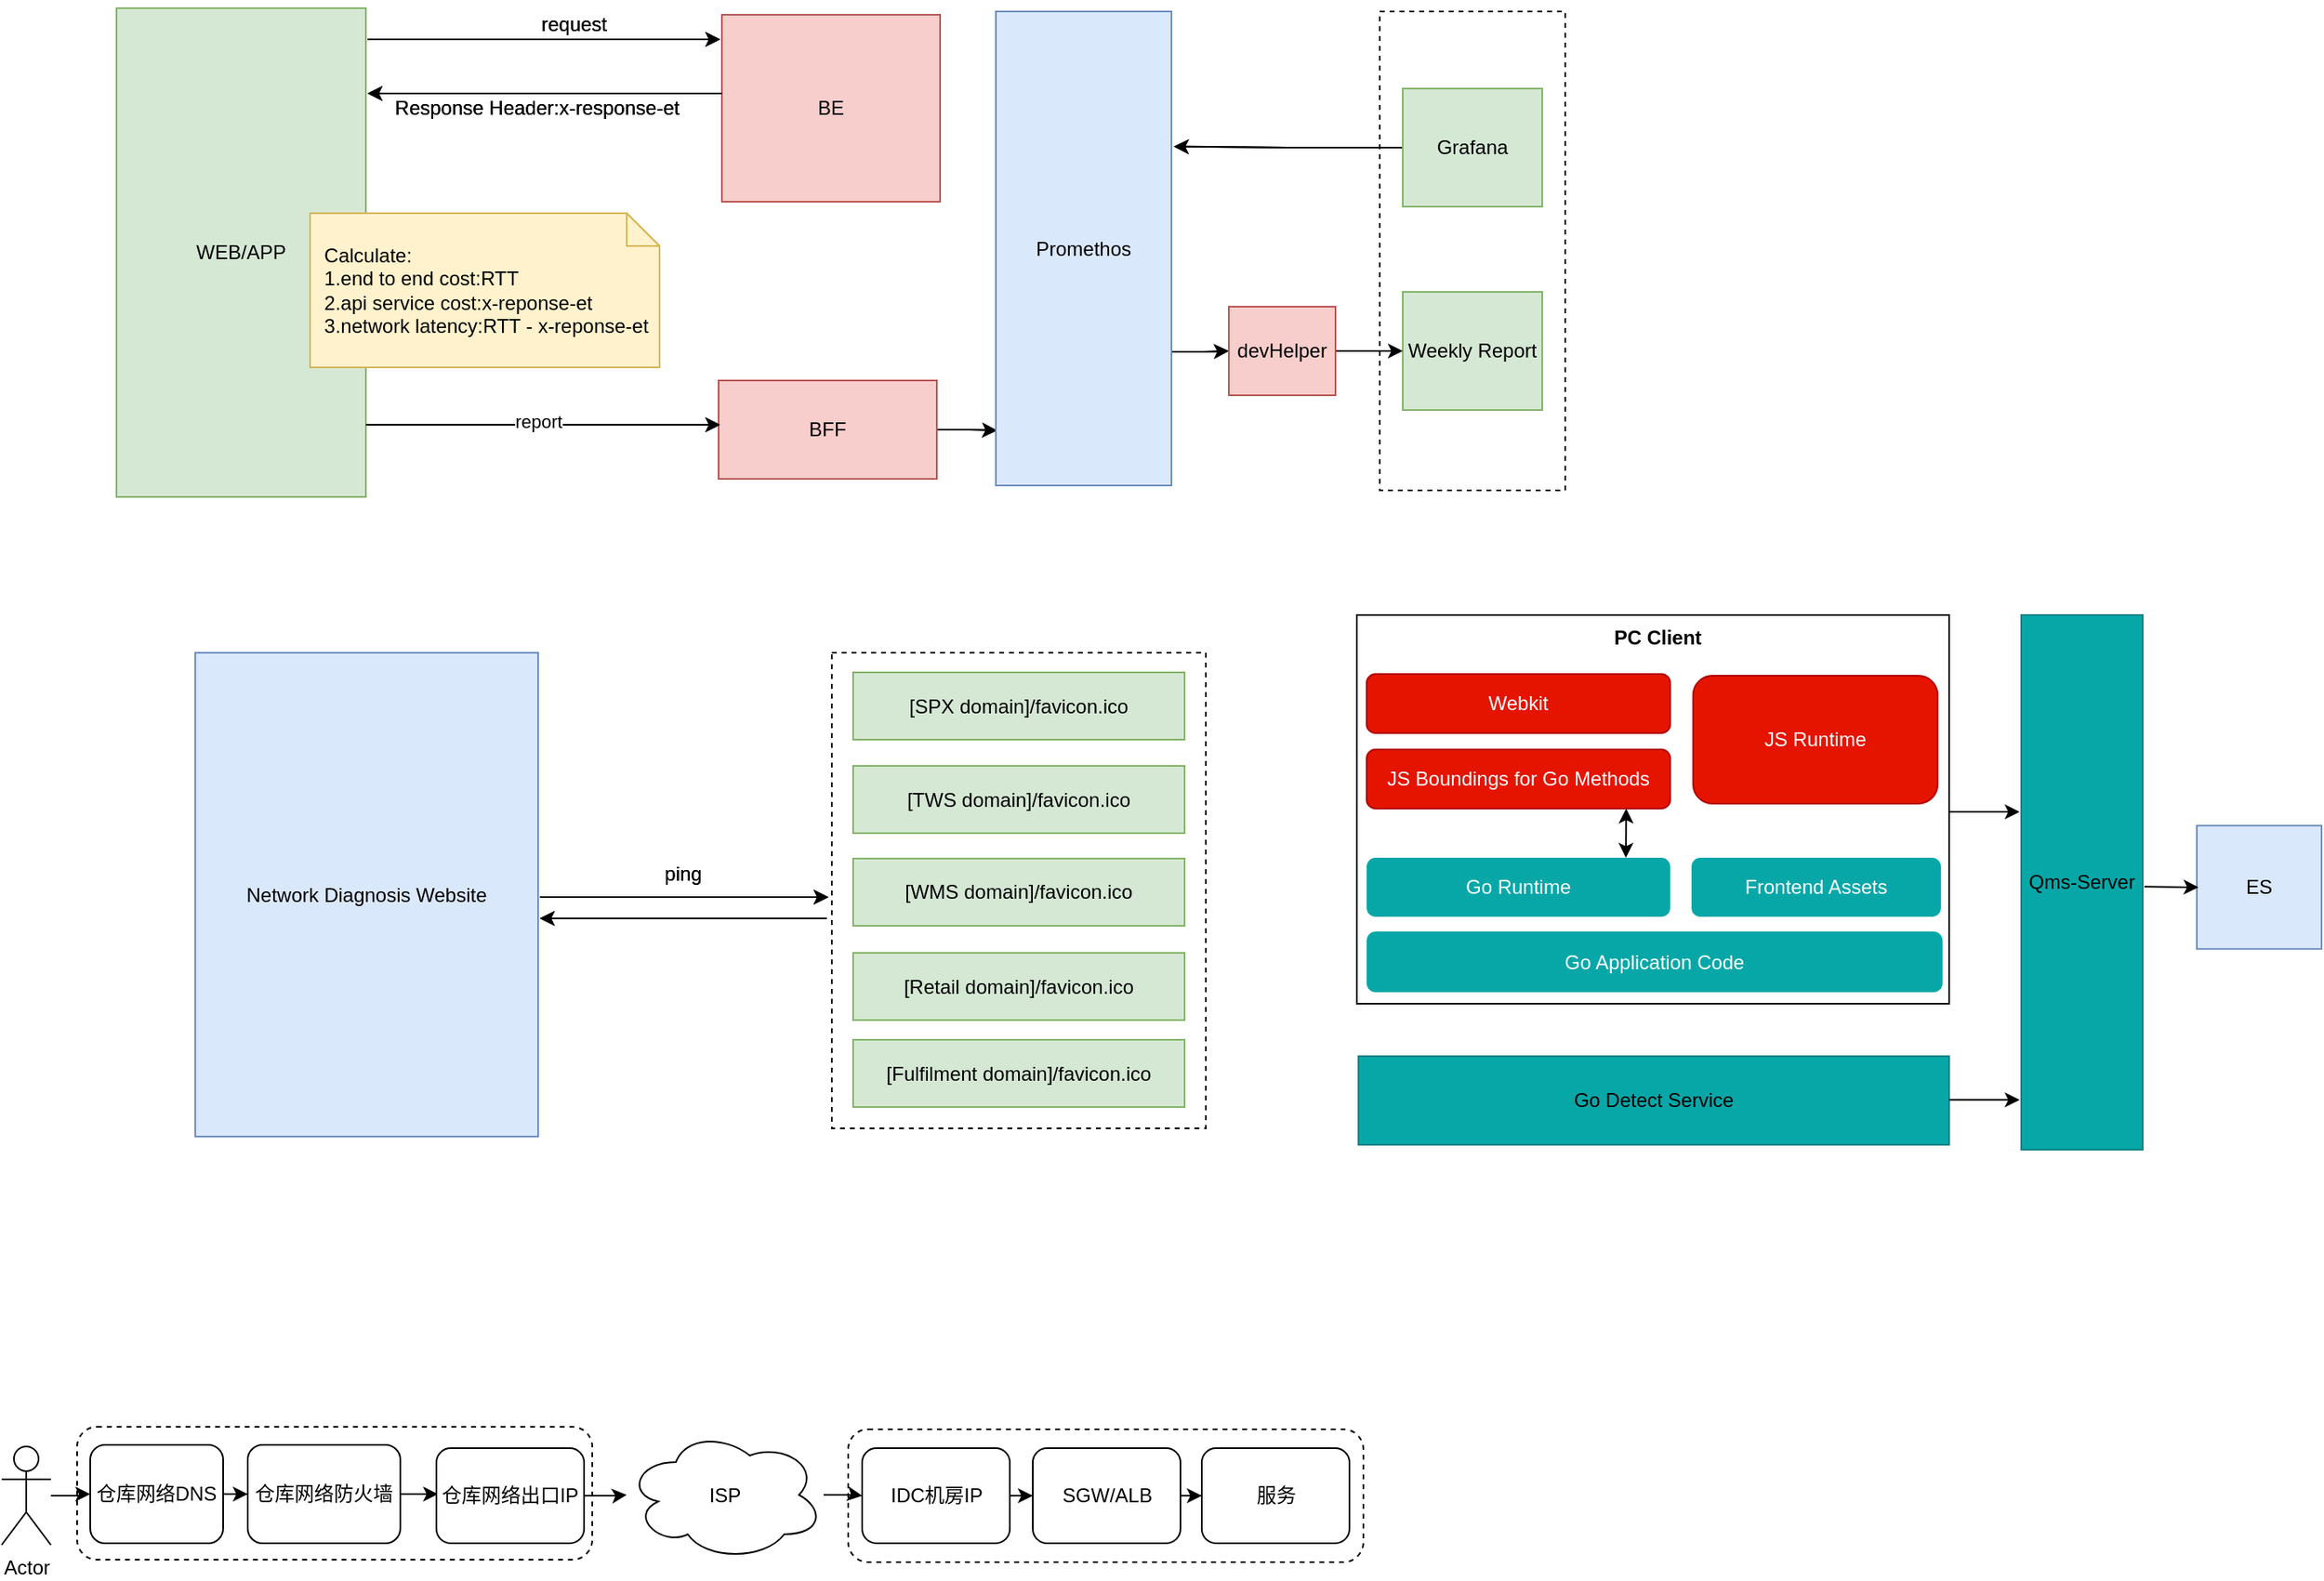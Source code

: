 <mxfile version="21.5.0" type="github">
  <diagram name="第 1 页" id="YbMV32dz8KYmbLjzAqyX">
    <mxGraphModel dx="843" dy="560" grid="0" gridSize="10" guides="1" tooltips="1" connect="1" arrows="1" fold="1" page="1" pageScale="1" pageWidth="3300" pageHeight="4681" math="0" shadow="0">
      <root>
        <mxCell id="0" />
        <mxCell id="1" parent="0" />
        <mxCell id="cddW9qrfOcWyNEqx8EMv-64" value="" style="rounded=0;whiteSpace=wrap;html=1;" vertex="1" parent="1">
          <mxGeometry x="952" y="689" width="361" height="237" as="geometry" />
        </mxCell>
        <mxCell id="E_-qTIuJGgrTYIes5nv8-37" value="" style="rounded=0;whiteSpace=wrap;html=1;dashed=1;" parent="1" vertex="1">
          <mxGeometry x="632" y="712" width="228" height="290" as="geometry" />
        </mxCell>
        <mxCell id="E_-qTIuJGgrTYIes5nv8-20" value="" style="rounded=0;whiteSpace=wrap;html=1;dashed=1;" parent="1" vertex="1">
          <mxGeometry x="966" y="321" width="113" height="292" as="geometry" />
        </mxCell>
        <mxCell id="E_-qTIuJGgrTYIes5nv8-6" value="WEB/APP" style="rounded=0;whiteSpace=wrap;html=1;fillColor=#d5e8d4;strokeColor=#82b366;" parent="1" vertex="1">
          <mxGeometry x="196" y="319" width="152" height="298" as="geometry" />
        </mxCell>
        <mxCell id="E_-qTIuJGgrTYIes5nv8-7" value="BE" style="rounded=0;whiteSpace=wrap;html=1;fillColor=#f8cecc;strokeColor=#b85450;" parent="1" vertex="1">
          <mxGeometry x="565" y="323" width="133" height="114" as="geometry" />
        </mxCell>
        <mxCell id="E_-qTIuJGgrTYIes5nv8-8" value="" style="endArrow=classic;html=1;rounded=0;" parent="1" edge="1">
          <mxGeometry x="0.004" width="50" height="50" relative="1" as="geometry">
            <mxPoint x="349" y="338" as="sourcePoint" />
            <mxPoint x="564" y="338" as="targetPoint" />
            <mxPoint as="offset" />
          </mxGeometry>
        </mxCell>
        <mxCell id="E_-qTIuJGgrTYIes5nv8-9" value="" style="endArrow=classic;html=1;rounded=0;" parent="1" edge="1">
          <mxGeometry width="50" height="50" relative="1" as="geometry">
            <mxPoint x="565" y="371" as="sourcePoint" />
            <mxPoint x="349" y="371" as="targetPoint" />
          </mxGeometry>
        </mxCell>
        <mxCell id="E_-qTIuJGgrTYIes5nv8-10" value="Response Header:x-response-et" style="text;html=1;strokeColor=none;fillColor=none;align=center;verticalAlign=middle;whiteSpace=wrap;rounded=0;" parent="1" vertex="1">
          <mxGeometry x="354" y="362.5" width="197" height="35" as="geometry" />
        </mxCell>
        <mxCell id="E_-qTIuJGgrTYIes5nv8-11" value="request" style="text;html=1;strokeColor=none;fillColor=none;align=center;verticalAlign=middle;whiteSpace=wrap;rounded=0;" parent="1" vertex="1">
          <mxGeometry x="445" y="314" width="60" height="30" as="geometry" />
        </mxCell>
        <mxCell id="E_-qTIuJGgrTYIes5nv8-17" value="" style="edgeStyle=orthogonalEdgeStyle;rounded=0;orthogonalLoop=1;jettySize=auto;html=1;entryX=0.007;entryY=0.884;entryDx=0;entryDy=0;entryPerimeter=0;" parent="1" source="E_-qTIuJGgrTYIes5nv8-12" target="E_-qTIuJGgrTYIes5nv8-16" edge="1">
          <mxGeometry relative="1" as="geometry" />
        </mxCell>
        <mxCell id="E_-qTIuJGgrTYIes5nv8-12" value="BFF" style="rounded=0;whiteSpace=wrap;html=1;fillColor=#f8cecc;strokeColor=#b85450;" parent="1" vertex="1">
          <mxGeometry x="563" y="546" width="133" height="60" as="geometry" />
        </mxCell>
        <mxCell id="E_-qTIuJGgrTYIes5nv8-13" value="" style="endArrow=classic;html=1;rounded=0;" parent="1" edge="1">
          <mxGeometry x="0.004" width="50" height="50" relative="1" as="geometry">
            <mxPoint x="348" y="573" as="sourcePoint" />
            <mxPoint x="564" y="573" as="targetPoint" />
            <mxPoint as="offset" />
          </mxGeometry>
        </mxCell>
        <mxCell id="E_-qTIuJGgrTYIes5nv8-14" value="report" style="edgeLabel;html=1;align=center;verticalAlign=middle;resizable=0;points=[];" parent="E_-qTIuJGgrTYIes5nv8-13" vertex="1" connectable="0">
          <mxGeometry x="-0.026" y="2" relative="1" as="geometry">
            <mxPoint as="offset" />
          </mxGeometry>
        </mxCell>
        <mxCell id="E_-qTIuJGgrTYIes5nv8-15" value="&amp;nbsp; Calculate:&lt;br&gt;&amp;nbsp; 1.end to end cost:RTT&lt;br&gt;&amp;nbsp; 2.api service cost:x-reponse-et&lt;br&gt;&amp;nbsp; 3.network latency:RTT - x-reponse-et" style="shape=note;size=20;whiteSpace=wrap;html=1;align=left;fillColor=#fff2cc;strokeColor=#d6b656;" parent="1" vertex="1">
          <mxGeometry x="314" y="444" width="213" height="94" as="geometry" />
        </mxCell>
        <mxCell id="E_-qTIuJGgrTYIes5nv8-28" value="" style="edgeStyle=orthogonalEdgeStyle;rounded=0;orthogonalLoop=1;jettySize=auto;html=1;exitX=0.991;exitY=0.718;exitDx=0;exitDy=0;exitPerimeter=0;" parent="1" source="E_-qTIuJGgrTYIes5nv8-16" target="E_-qTIuJGgrTYIes5nv8-27" edge="1">
          <mxGeometry relative="1" as="geometry" />
        </mxCell>
        <mxCell id="E_-qTIuJGgrTYIes5nv8-16" value="Promethos" style="rounded=0;whiteSpace=wrap;html=1;fillColor=#dae8fc;strokeColor=#6c8ebf;" parent="1" vertex="1">
          <mxGeometry x="732" y="321" width="107" height="289" as="geometry" />
        </mxCell>
        <mxCell id="E_-qTIuJGgrTYIes5nv8-23" value="" style="edgeStyle=orthogonalEdgeStyle;rounded=0;orthogonalLoop=1;jettySize=auto;html=1;entryX=1.014;entryY=0.285;entryDx=0;entryDy=0;entryPerimeter=0;" parent="1" source="E_-qTIuJGgrTYIes5nv8-18" target="E_-qTIuJGgrTYIes5nv8-16" edge="1">
          <mxGeometry relative="1" as="geometry" />
        </mxCell>
        <mxCell id="E_-qTIuJGgrTYIes5nv8-18" value="Grafana" style="rounded=0;whiteSpace=wrap;html=1;fillColor=#d5e8d4;strokeColor=#82b366;" parent="1" vertex="1">
          <mxGeometry x="980" y="368" width="85" height="72" as="geometry" />
        </mxCell>
        <mxCell id="E_-qTIuJGgrTYIes5nv8-26" value="Weekly Report" style="rounded=0;whiteSpace=wrap;html=1;fillColor=#d5e8d4;strokeColor=#82b366;" parent="1" vertex="1">
          <mxGeometry x="980" y="492" width="85" height="72" as="geometry" />
        </mxCell>
        <mxCell id="E_-qTIuJGgrTYIes5nv8-29" value="" style="edgeStyle=orthogonalEdgeStyle;rounded=0;orthogonalLoop=1;jettySize=auto;html=1;" parent="1" source="E_-qTIuJGgrTYIes5nv8-27" target="E_-qTIuJGgrTYIes5nv8-26" edge="1">
          <mxGeometry relative="1" as="geometry" />
        </mxCell>
        <mxCell id="E_-qTIuJGgrTYIes5nv8-27" value="devHelper" style="rounded=0;whiteSpace=wrap;html=1;fillColor=#f8cecc;strokeColor=#b85450;" parent="1" vertex="1">
          <mxGeometry x="874" y="501" width="65" height="54" as="geometry" />
        </mxCell>
        <mxCell id="E_-qTIuJGgrTYIes5nv8-30" value="Network Diagnosis Website" style="rounded=0;whiteSpace=wrap;html=1;fillColor=#dae8fc;strokeColor=#6c8ebf;" parent="1" vertex="1">
          <mxGeometry x="244" y="712" width="209" height="295" as="geometry" />
        </mxCell>
        <mxCell id="E_-qTIuJGgrTYIes5nv8-31" value="[SPX domain]/favicon.ico" style="rounded=0;whiteSpace=wrap;html=1;fillColor=#ffe6cc;strokeColor=#d79b00;" parent="1" vertex="1">
          <mxGeometry x="645" y="724" width="202" height="41" as="geometry" />
        </mxCell>
        <mxCell id="E_-qTIuJGgrTYIes5nv8-33" value="[TWS domain]/favicon.ico" style="rounded=0;whiteSpace=wrap;html=1;fillColor=#d5e8d4;strokeColor=#82b366;" parent="1" vertex="1">
          <mxGeometry x="645" y="781" width="202" height="41" as="geometry" />
        </mxCell>
        <mxCell id="E_-qTIuJGgrTYIes5nv8-34" value="[Fulfilment domain]/favicon.ico" style="rounded=0;whiteSpace=wrap;html=1;fillColor=#f8cecc;strokeColor=#b85450;" parent="1" vertex="1">
          <mxGeometry x="645" y="948" width="202" height="41" as="geometry" />
        </mxCell>
        <mxCell id="E_-qTIuJGgrTYIes5nv8-35" value="[Retail domain]/favicon.ico" style="rounded=0;whiteSpace=wrap;html=1;fillColor=#1ba1e2;fontColor=#ffffff;strokeColor=#006EAF;" parent="1" vertex="1">
          <mxGeometry x="645" y="895" width="202" height="41" as="geometry" />
        </mxCell>
        <mxCell id="E_-qTIuJGgrTYIes5nv8-36" value="[WMS domain]/favicon.ico" style="rounded=0;whiteSpace=wrap;html=1;fillColor=#e1d5e7;strokeColor=#9673a6;" parent="1" vertex="1">
          <mxGeometry x="645" y="837.5" width="202" height="41" as="geometry" />
        </mxCell>
        <mxCell id="E_-qTIuJGgrTYIes5nv8-38" value="" style="endArrow=classic;html=1;rounded=0;" parent="1" edge="1">
          <mxGeometry width="50" height="50" relative="1" as="geometry">
            <mxPoint x="454" y="861" as="sourcePoint" />
            <mxPoint x="630" y="861" as="targetPoint" />
          </mxGeometry>
        </mxCell>
        <mxCell id="E_-qTIuJGgrTYIes5nv8-39" value="ping" style="text;html=1;strokeColor=none;fillColor=none;align=center;verticalAlign=middle;whiteSpace=wrap;rounded=0;" parent="1" vertex="1">
          <mxGeometry x="496" y="831" width="91" height="31" as="geometry" />
        </mxCell>
        <mxCell id="E_-qTIuJGgrTYIes5nv8-40" value="" style="endArrow=classic;html=1;rounded=0;" parent="1" edge="1">
          <mxGeometry width="50" height="50" relative="1" as="geometry">
            <mxPoint x="629" y="874" as="sourcePoint" />
            <mxPoint x="454" y="874" as="targetPoint" />
          </mxGeometry>
        </mxCell>
        <mxCell id="cddW9qrfOcWyNEqx8EMv-1" value="" style="rounded=1;whiteSpace=wrap;html=1;dashed=1;" vertex="1" parent="1">
          <mxGeometry x="642" y="1185.5" width="314" height="81" as="geometry" />
        </mxCell>
        <mxCell id="cddW9qrfOcWyNEqx8EMv-2" value="" style="rounded=1;whiteSpace=wrap;html=1;dashed=1;" vertex="1" parent="1">
          <mxGeometry x="172" y="1184" width="314" height="81" as="geometry" />
        </mxCell>
        <mxCell id="cddW9qrfOcWyNEqx8EMv-3" value="" style="rounded=0;whiteSpace=wrap;html=1;dashed=1;" vertex="1" parent="1">
          <mxGeometry x="632" y="712" width="228" height="290" as="geometry" />
        </mxCell>
        <mxCell id="cddW9qrfOcWyNEqx8EMv-4" value="" style="rounded=0;whiteSpace=wrap;html=1;dashed=1;" vertex="1" parent="1">
          <mxGeometry x="966" y="321" width="113" height="292" as="geometry" />
        </mxCell>
        <mxCell id="cddW9qrfOcWyNEqx8EMv-5" value="WEB/APP" style="rounded=0;whiteSpace=wrap;html=1;fillColor=#d5e8d4;strokeColor=#82b366;" vertex="1" parent="1">
          <mxGeometry x="196" y="319" width="152" height="298" as="geometry" />
        </mxCell>
        <mxCell id="cddW9qrfOcWyNEqx8EMv-6" value="BE" style="rounded=0;whiteSpace=wrap;html=1;fillColor=#f8cecc;strokeColor=#b85450;" vertex="1" parent="1">
          <mxGeometry x="565" y="323" width="133" height="114" as="geometry" />
        </mxCell>
        <mxCell id="cddW9qrfOcWyNEqx8EMv-7" value="" style="endArrow=classic;html=1;rounded=0;" edge="1" parent="1">
          <mxGeometry x="0.004" width="50" height="50" relative="1" as="geometry">
            <mxPoint x="349" y="338" as="sourcePoint" />
            <mxPoint x="564" y="338" as="targetPoint" />
            <mxPoint as="offset" />
          </mxGeometry>
        </mxCell>
        <mxCell id="cddW9qrfOcWyNEqx8EMv-8" value="" style="endArrow=classic;html=1;rounded=0;" edge="1" parent="1">
          <mxGeometry width="50" height="50" relative="1" as="geometry">
            <mxPoint x="565" y="371" as="sourcePoint" />
            <mxPoint x="349" y="371" as="targetPoint" />
          </mxGeometry>
        </mxCell>
        <mxCell id="cddW9qrfOcWyNEqx8EMv-9" value="Response Header:x-response-et" style="text;html=1;strokeColor=none;fillColor=none;align=center;verticalAlign=middle;whiteSpace=wrap;rounded=0;" vertex="1" parent="1">
          <mxGeometry x="354" y="362.5" width="197" height="35" as="geometry" />
        </mxCell>
        <mxCell id="cddW9qrfOcWyNEqx8EMv-10" value="request" style="text;html=1;strokeColor=none;fillColor=none;align=center;verticalAlign=middle;whiteSpace=wrap;rounded=0;" vertex="1" parent="1">
          <mxGeometry x="445" y="314" width="60" height="30" as="geometry" />
        </mxCell>
        <mxCell id="cddW9qrfOcWyNEqx8EMv-11" value="" style="edgeStyle=orthogonalEdgeStyle;rounded=0;orthogonalLoop=1;jettySize=auto;html=1;entryX=0.007;entryY=0.884;entryDx=0;entryDy=0;entryPerimeter=0;" edge="1" parent="1" source="cddW9qrfOcWyNEqx8EMv-12" target="cddW9qrfOcWyNEqx8EMv-17">
          <mxGeometry relative="1" as="geometry" />
        </mxCell>
        <mxCell id="cddW9qrfOcWyNEqx8EMv-12" value="BFF" style="rounded=0;whiteSpace=wrap;html=1;fillColor=#f8cecc;strokeColor=#b85450;" vertex="1" parent="1">
          <mxGeometry x="563" y="546" width="133" height="60" as="geometry" />
        </mxCell>
        <mxCell id="cddW9qrfOcWyNEqx8EMv-13" value="" style="endArrow=classic;html=1;rounded=0;" edge="1" parent="1">
          <mxGeometry x="0.004" width="50" height="50" relative="1" as="geometry">
            <mxPoint x="348" y="573" as="sourcePoint" />
            <mxPoint x="564" y="573" as="targetPoint" />
            <mxPoint as="offset" />
          </mxGeometry>
        </mxCell>
        <mxCell id="cddW9qrfOcWyNEqx8EMv-14" value="report" style="edgeLabel;html=1;align=center;verticalAlign=middle;resizable=0;points=[];" vertex="1" connectable="0" parent="cddW9qrfOcWyNEqx8EMv-13">
          <mxGeometry x="-0.026" y="2" relative="1" as="geometry">
            <mxPoint as="offset" />
          </mxGeometry>
        </mxCell>
        <mxCell id="cddW9qrfOcWyNEqx8EMv-15" value="&amp;nbsp; Calculate:&lt;br&gt;&amp;nbsp; 1.end to end cost:RTT&lt;br&gt;&amp;nbsp; 2.api service cost:x-reponse-et&lt;br&gt;&amp;nbsp; 3.network latency:RTT - x-reponse-et" style="shape=note;size=20;whiteSpace=wrap;html=1;align=left;fillColor=#fff2cc;strokeColor=#d6b656;" vertex="1" parent="1">
          <mxGeometry x="314" y="444" width="213" height="94" as="geometry" />
        </mxCell>
        <mxCell id="cddW9qrfOcWyNEqx8EMv-16" value="" style="edgeStyle=orthogonalEdgeStyle;rounded=0;orthogonalLoop=1;jettySize=auto;html=1;exitX=0.991;exitY=0.718;exitDx=0;exitDy=0;exitPerimeter=0;" edge="1" parent="1" source="cddW9qrfOcWyNEqx8EMv-17" target="cddW9qrfOcWyNEqx8EMv-22">
          <mxGeometry relative="1" as="geometry" />
        </mxCell>
        <mxCell id="cddW9qrfOcWyNEqx8EMv-17" value="Promethos" style="rounded=0;whiteSpace=wrap;html=1;fillColor=#dae8fc;strokeColor=#6c8ebf;" vertex="1" parent="1">
          <mxGeometry x="732" y="321" width="107" height="289" as="geometry" />
        </mxCell>
        <mxCell id="cddW9qrfOcWyNEqx8EMv-18" value="" style="edgeStyle=orthogonalEdgeStyle;rounded=0;orthogonalLoop=1;jettySize=auto;html=1;entryX=1.014;entryY=0.285;entryDx=0;entryDy=0;entryPerimeter=0;" edge="1" parent="1" source="cddW9qrfOcWyNEqx8EMv-19" target="cddW9qrfOcWyNEqx8EMv-17">
          <mxGeometry relative="1" as="geometry" />
        </mxCell>
        <mxCell id="cddW9qrfOcWyNEqx8EMv-19" value="Grafana" style="rounded=0;whiteSpace=wrap;html=1;fillColor=#d5e8d4;strokeColor=#82b366;" vertex="1" parent="1">
          <mxGeometry x="980" y="368" width="85" height="72" as="geometry" />
        </mxCell>
        <mxCell id="cddW9qrfOcWyNEqx8EMv-20" value="Weekly Report" style="rounded=0;whiteSpace=wrap;html=1;fillColor=#d5e8d4;strokeColor=#82b366;" vertex="1" parent="1">
          <mxGeometry x="980" y="492" width="85" height="72" as="geometry" />
        </mxCell>
        <mxCell id="cddW9qrfOcWyNEqx8EMv-21" value="" style="edgeStyle=orthogonalEdgeStyle;rounded=0;orthogonalLoop=1;jettySize=auto;html=1;" edge="1" parent="1" source="cddW9qrfOcWyNEqx8EMv-22" target="cddW9qrfOcWyNEqx8EMv-20">
          <mxGeometry relative="1" as="geometry" />
        </mxCell>
        <mxCell id="cddW9qrfOcWyNEqx8EMv-22" value="devHelper" style="rounded=0;whiteSpace=wrap;html=1;fillColor=#f8cecc;strokeColor=#b85450;" vertex="1" parent="1">
          <mxGeometry x="874" y="501" width="65" height="54" as="geometry" />
        </mxCell>
        <mxCell id="cddW9qrfOcWyNEqx8EMv-23" value="Network Diagnosis Website" style="rounded=0;whiteSpace=wrap;html=1;fillColor=#dae8fc;strokeColor=#6c8ebf;" vertex="1" parent="1">
          <mxGeometry x="244" y="712" width="209" height="295" as="geometry" />
        </mxCell>
        <mxCell id="cddW9qrfOcWyNEqx8EMv-24" value="[SPX domain]/favicon.ico" style="rounded=0;whiteSpace=wrap;html=1;fillColor=#d5e8d4;strokeColor=#82b366;" vertex="1" parent="1">
          <mxGeometry x="645" y="724" width="202" height="41" as="geometry" />
        </mxCell>
        <mxCell id="cddW9qrfOcWyNEqx8EMv-25" value="[TWS domain]/favicon.ico" style="rounded=0;whiteSpace=wrap;html=1;fillColor=#d5e8d4;strokeColor=#82b366;" vertex="1" parent="1">
          <mxGeometry x="645" y="781" width="202" height="41" as="geometry" />
        </mxCell>
        <mxCell id="cddW9qrfOcWyNEqx8EMv-26" value="[Fulfilment domain]/favicon.ico" style="rounded=0;whiteSpace=wrap;html=1;fillColor=#d5e8d4;strokeColor=#82b366;" vertex="1" parent="1">
          <mxGeometry x="645" y="948" width="202" height="41" as="geometry" />
        </mxCell>
        <mxCell id="cddW9qrfOcWyNEqx8EMv-27" value="[Retail domain]/favicon.ico" style="rounded=0;whiteSpace=wrap;html=1;fillColor=#d5e8d4;strokeColor=#82b366;" vertex="1" parent="1">
          <mxGeometry x="645" y="895" width="202" height="41" as="geometry" />
        </mxCell>
        <mxCell id="cddW9qrfOcWyNEqx8EMv-28" value="[WMS domain]/favicon.ico" style="rounded=0;whiteSpace=wrap;html=1;fillColor=#d5e8d4;strokeColor=#82b366;" vertex="1" parent="1">
          <mxGeometry x="645" y="837.5" width="202" height="41" as="geometry" />
        </mxCell>
        <mxCell id="cddW9qrfOcWyNEqx8EMv-29" value="" style="endArrow=classic;html=1;rounded=0;" edge="1" parent="1">
          <mxGeometry width="50" height="50" relative="1" as="geometry">
            <mxPoint x="454" y="861" as="sourcePoint" />
            <mxPoint x="630" y="861" as="targetPoint" />
          </mxGeometry>
        </mxCell>
        <mxCell id="cddW9qrfOcWyNEqx8EMv-30" value="ping" style="text;html=1;strokeColor=none;fillColor=none;align=center;verticalAlign=middle;whiteSpace=wrap;rounded=0;" vertex="1" parent="1">
          <mxGeometry x="496" y="831" width="91" height="31" as="geometry" />
        </mxCell>
        <mxCell id="cddW9qrfOcWyNEqx8EMv-31" value="" style="endArrow=classic;html=1;rounded=0;" edge="1" parent="1">
          <mxGeometry width="50" height="50" relative="1" as="geometry">
            <mxPoint x="629" y="874" as="sourcePoint" />
            <mxPoint x="454" y="874" as="targetPoint" />
          </mxGeometry>
        </mxCell>
        <mxCell id="cddW9qrfOcWyNEqx8EMv-32" value="" style="edgeStyle=orthogonalEdgeStyle;rounded=0;orthogonalLoop=1;jettySize=auto;html=1;" edge="1" parent="1" source="cddW9qrfOcWyNEqx8EMv-33" target="cddW9qrfOcWyNEqx8EMv-35">
          <mxGeometry relative="1" as="geometry" />
        </mxCell>
        <mxCell id="cddW9qrfOcWyNEqx8EMv-33" value="Actor" style="shape=umlActor;verticalLabelPosition=bottom;verticalAlign=top;html=1;outlineConnect=0;" vertex="1" parent="1">
          <mxGeometry x="126" y="1196" width="30" height="60" as="geometry" />
        </mxCell>
        <mxCell id="cddW9qrfOcWyNEqx8EMv-34" value="" style="edgeStyle=orthogonalEdgeStyle;rounded=0;orthogonalLoop=1;jettySize=auto;html=1;" edge="1" parent="1" source="cddW9qrfOcWyNEqx8EMv-35" target="cddW9qrfOcWyNEqx8EMv-37">
          <mxGeometry relative="1" as="geometry" />
        </mxCell>
        <mxCell id="cddW9qrfOcWyNEqx8EMv-35" value="仓库网络DNS" style="rounded=1;whiteSpace=wrap;html=1;" vertex="1" parent="1">
          <mxGeometry x="180" y="1195" width="81" height="60" as="geometry" />
        </mxCell>
        <mxCell id="cddW9qrfOcWyNEqx8EMv-36" value="" style="edgeStyle=orthogonalEdgeStyle;rounded=0;orthogonalLoop=1;jettySize=auto;html=1;" edge="1" parent="1" source="cddW9qrfOcWyNEqx8EMv-37">
          <mxGeometry relative="1" as="geometry">
            <mxPoint x="392" y="1225" as="targetPoint" />
          </mxGeometry>
        </mxCell>
        <mxCell id="cddW9qrfOcWyNEqx8EMv-37" value="仓库网络防火墙" style="rounded=1;whiteSpace=wrap;html=1;" vertex="1" parent="1">
          <mxGeometry x="276" y="1195" width="93" height="60" as="geometry" />
        </mxCell>
        <mxCell id="cddW9qrfOcWyNEqx8EMv-38" value="" style="edgeStyle=orthogonalEdgeStyle;rounded=0;orthogonalLoop=1;jettySize=auto;html=1;" edge="1" parent="1" source="cddW9qrfOcWyNEqx8EMv-39" target="cddW9qrfOcWyNEqx8EMv-41">
          <mxGeometry relative="1" as="geometry" />
        </mxCell>
        <mxCell id="cddW9qrfOcWyNEqx8EMv-39" value="仓库网络出口IP" style="rounded=1;whiteSpace=wrap;html=1;" vertex="1" parent="1">
          <mxGeometry x="391" y="1197" width="90" height="58" as="geometry" />
        </mxCell>
        <mxCell id="cddW9qrfOcWyNEqx8EMv-40" value="" style="edgeStyle=orthogonalEdgeStyle;rounded=0;orthogonalLoop=1;jettySize=auto;html=1;" edge="1" parent="1" source="cddW9qrfOcWyNEqx8EMv-41" target="cddW9qrfOcWyNEqx8EMv-43">
          <mxGeometry relative="1" as="geometry" />
        </mxCell>
        <mxCell id="cddW9qrfOcWyNEqx8EMv-41" value="ISP" style="ellipse;shape=cloud;whiteSpace=wrap;html=1;" vertex="1" parent="1">
          <mxGeometry x="507" y="1185.5" width="120" height="80" as="geometry" />
        </mxCell>
        <mxCell id="cddW9qrfOcWyNEqx8EMv-42" value="" style="edgeStyle=orthogonalEdgeStyle;rounded=0;orthogonalLoop=1;jettySize=auto;html=1;" edge="1" parent="1" source="cddW9qrfOcWyNEqx8EMv-43" target="cddW9qrfOcWyNEqx8EMv-45">
          <mxGeometry relative="1" as="geometry" />
        </mxCell>
        <mxCell id="cddW9qrfOcWyNEqx8EMv-43" value="IDC机房IP" style="rounded=1;whiteSpace=wrap;html=1;" vertex="1" parent="1">
          <mxGeometry x="650.5" y="1197" width="90" height="58" as="geometry" />
        </mxCell>
        <mxCell id="cddW9qrfOcWyNEqx8EMv-44" value="" style="edgeStyle=orthogonalEdgeStyle;rounded=0;orthogonalLoop=1;jettySize=auto;html=1;" edge="1" parent="1" source="cddW9qrfOcWyNEqx8EMv-45" target="cddW9qrfOcWyNEqx8EMv-46">
          <mxGeometry relative="1" as="geometry" />
        </mxCell>
        <mxCell id="cddW9qrfOcWyNEqx8EMv-45" value="SGW/ALB" style="rounded=1;whiteSpace=wrap;html=1;" vertex="1" parent="1">
          <mxGeometry x="754.5" y="1197" width="90" height="58" as="geometry" />
        </mxCell>
        <mxCell id="cddW9qrfOcWyNEqx8EMv-46" value="服务" style="rounded=1;whiteSpace=wrap;html=1;" vertex="1" parent="1">
          <mxGeometry x="857.5" y="1197" width="90" height="58" as="geometry" />
        </mxCell>
        <mxCell id="cddW9qrfOcWyNEqx8EMv-57" value="Webkit" style="rounded=1;whiteSpace=wrap;html=1;fillColor=#e51400;strokeColor=#B20000;fontColor=#ffffff;" vertex="1" parent="1">
          <mxGeometry x="958" y="725" width="185" height="36" as="geometry" />
        </mxCell>
        <mxCell id="cddW9qrfOcWyNEqx8EMv-58" value="JS Boundings for Go Methods" style="rounded=1;whiteSpace=wrap;html=1;fillColor=#e51400;strokeColor=#B20000;fontColor=#ffffff;" vertex="1" parent="1">
          <mxGeometry x="958" y="771" width="185" height="36" as="geometry" />
        </mxCell>
        <mxCell id="cddW9qrfOcWyNEqx8EMv-59" value="JS Runtime" style="rounded=1;whiteSpace=wrap;html=1;fillColor=#e51400;strokeColor=#B20000;fontColor=#ffffff;" vertex="1" parent="1">
          <mxGeometry x="1157" y="726" width="149" height="78" as="geometry" />
        </mxCell>
        <mxCell id="cddW9qrfOcWyNEqx8EMv-60" value="Go Runtime" style="rounded=1;whiteSpace=wrap;html=1;fillColor=#07a7a8;strokeColor=none;fontColor=#FFFFFF;" vertex="1" parent="1">
          <mxGeometry x="958" y="837" width="185" height="36" as="geometry" />
        </mxCell>
        <mxCell id="cddW9qrfOcWyNEqx8EMv-61" value="Frontend Assets" style="rounded=1;whiteSpace=wrap;html=1;fillColor=#07a7a8;strokeColor=none;fontColor=#FFFFFF;" vertex="1" parent="1">
          <mxGeometry x="1156" y="837" width="152" height="36" as="geometry" />
        </mxCell>
        <mxCell id="cddW9qrfOcWyNEqx8EMv-62" value="Go Application Code" style="rounded=1;whiteSpace=wrap;html=1;fillColor=#07a7a8;strokeColor=none;fontColor=#FFFFFF;" vertex="1" parent="1">
          <mxGeometry x="958" y="882" width="351" height="37" as="geometry" />
        </mxCell>
        <mxCell id="cddW9qrfOcWyNEqx8EMv-63" value="" style="endArrow=classic;startArrow=classic;html=1;rounded=0;strokeWidth=1;endSize=6;" edge="1" parent="1">
          <mxGeometry width="50" height="50" relative="1" as="geometry">
            <mxPoint x="1116" y="837" as="sourcePoint" />
            <mxPoint x="1116.18" y="807" as="targetPoint" />
          </mxGeometry>
        </mxCell>
        <mxCell id="cddW9qrfOcWyNEqx8EMv-65" value="&lt;b&gt;PC Client&lt;/b&gt;" style="text;html=1;strokeColor=none;fillColor=none;align=center;verticalAlign=middle;whiteSpace=wrap;rounded=0;" vertex="1" parent="1">
          <mxGeometry x="1058" y="686" width="155" height="33" as="geometry" />
        </mxCell>
        <mxCell id="cddW9qrfOcWyNEqx8EMv-66" value="Go Detect Service" style="rounded=0;whiteSpace=wrap;html=1;fillColor=#07a7a8;strokeColor=#0e8088;" vertex="1" parent="1">
          <mxGeometry x="953" y="958" width="360" height="54" as="geometry" />
        </mxCell>
        <mxCell id="cddW9qrfOcWyNEqx8EMv-67" value="Qms-Server" style="rounded=0;whiteSpace=wrap;html=1;fillColor=#07A7A8;strokeColor=#0E8088;" vertex="1" parent="1">
          <mxGeometry x="1357" y="689" width="74" height="326" as="geometry" />
        </mxCell>
        <mxCell id="cddW9qrfOcWyNEqx8EMv-69" value="" style="endArrow=classic;html=1;rounded=0;" edge="1" parent="1">
          <mxGeometry width="50" height="50" relative="1" as="geometry">
            <mxPoint x="1313" y="809" as="sourcePoint" />
            <mxPoint x="1356" y="809" as="targetPoint" />
          </mxGeometry>
        </mxCell>
        <mxCell id="cddW9qrfOcWyNEqx8EMv-70" value="" style="endArrow=classic;html=1;rounded=0;" edge="1" parent="1">
          <mxGeometry width="50" height="50" relative="1" as="geometry">
            <mxPoint x="1313" y="984.68" as="sourcePoint" />
            <mxPoint x="1356" y="984.68" as="targetPoint" />
          </mxGeometry>
        </mxCell>
        <mxCell id="cddW9qrfOcWyNEqx8EMv-71" value="ES" style="rounded=0;whiteSpace=wrap;html=1;fillColor=#dae8fc;strokeColor=#6c8ebf;" vertex="1" parent="1">
          <mxGeometry x="1464" y="817.38" width="76" height="75.25" as="geometry" />
        </mxCell>
        <mxCell id="cddW9qrfOcWyNEqx8EMv-72" value="" style="endArrow=classic;html=1;rounded=0;" edge="1" parent="1">
          <mxGeometry width="50" height="50" relative="1" as="geometry">
            <mxPoint x="1432" y="854.68" as="sourcePoint" />
            <mxPoint x="1465" y="855" as="targetPoint" />
          </mxGeometry>
        </mxCell>
      </root>
    </mxGraphModel>
  </diagram>
</mxfile>
